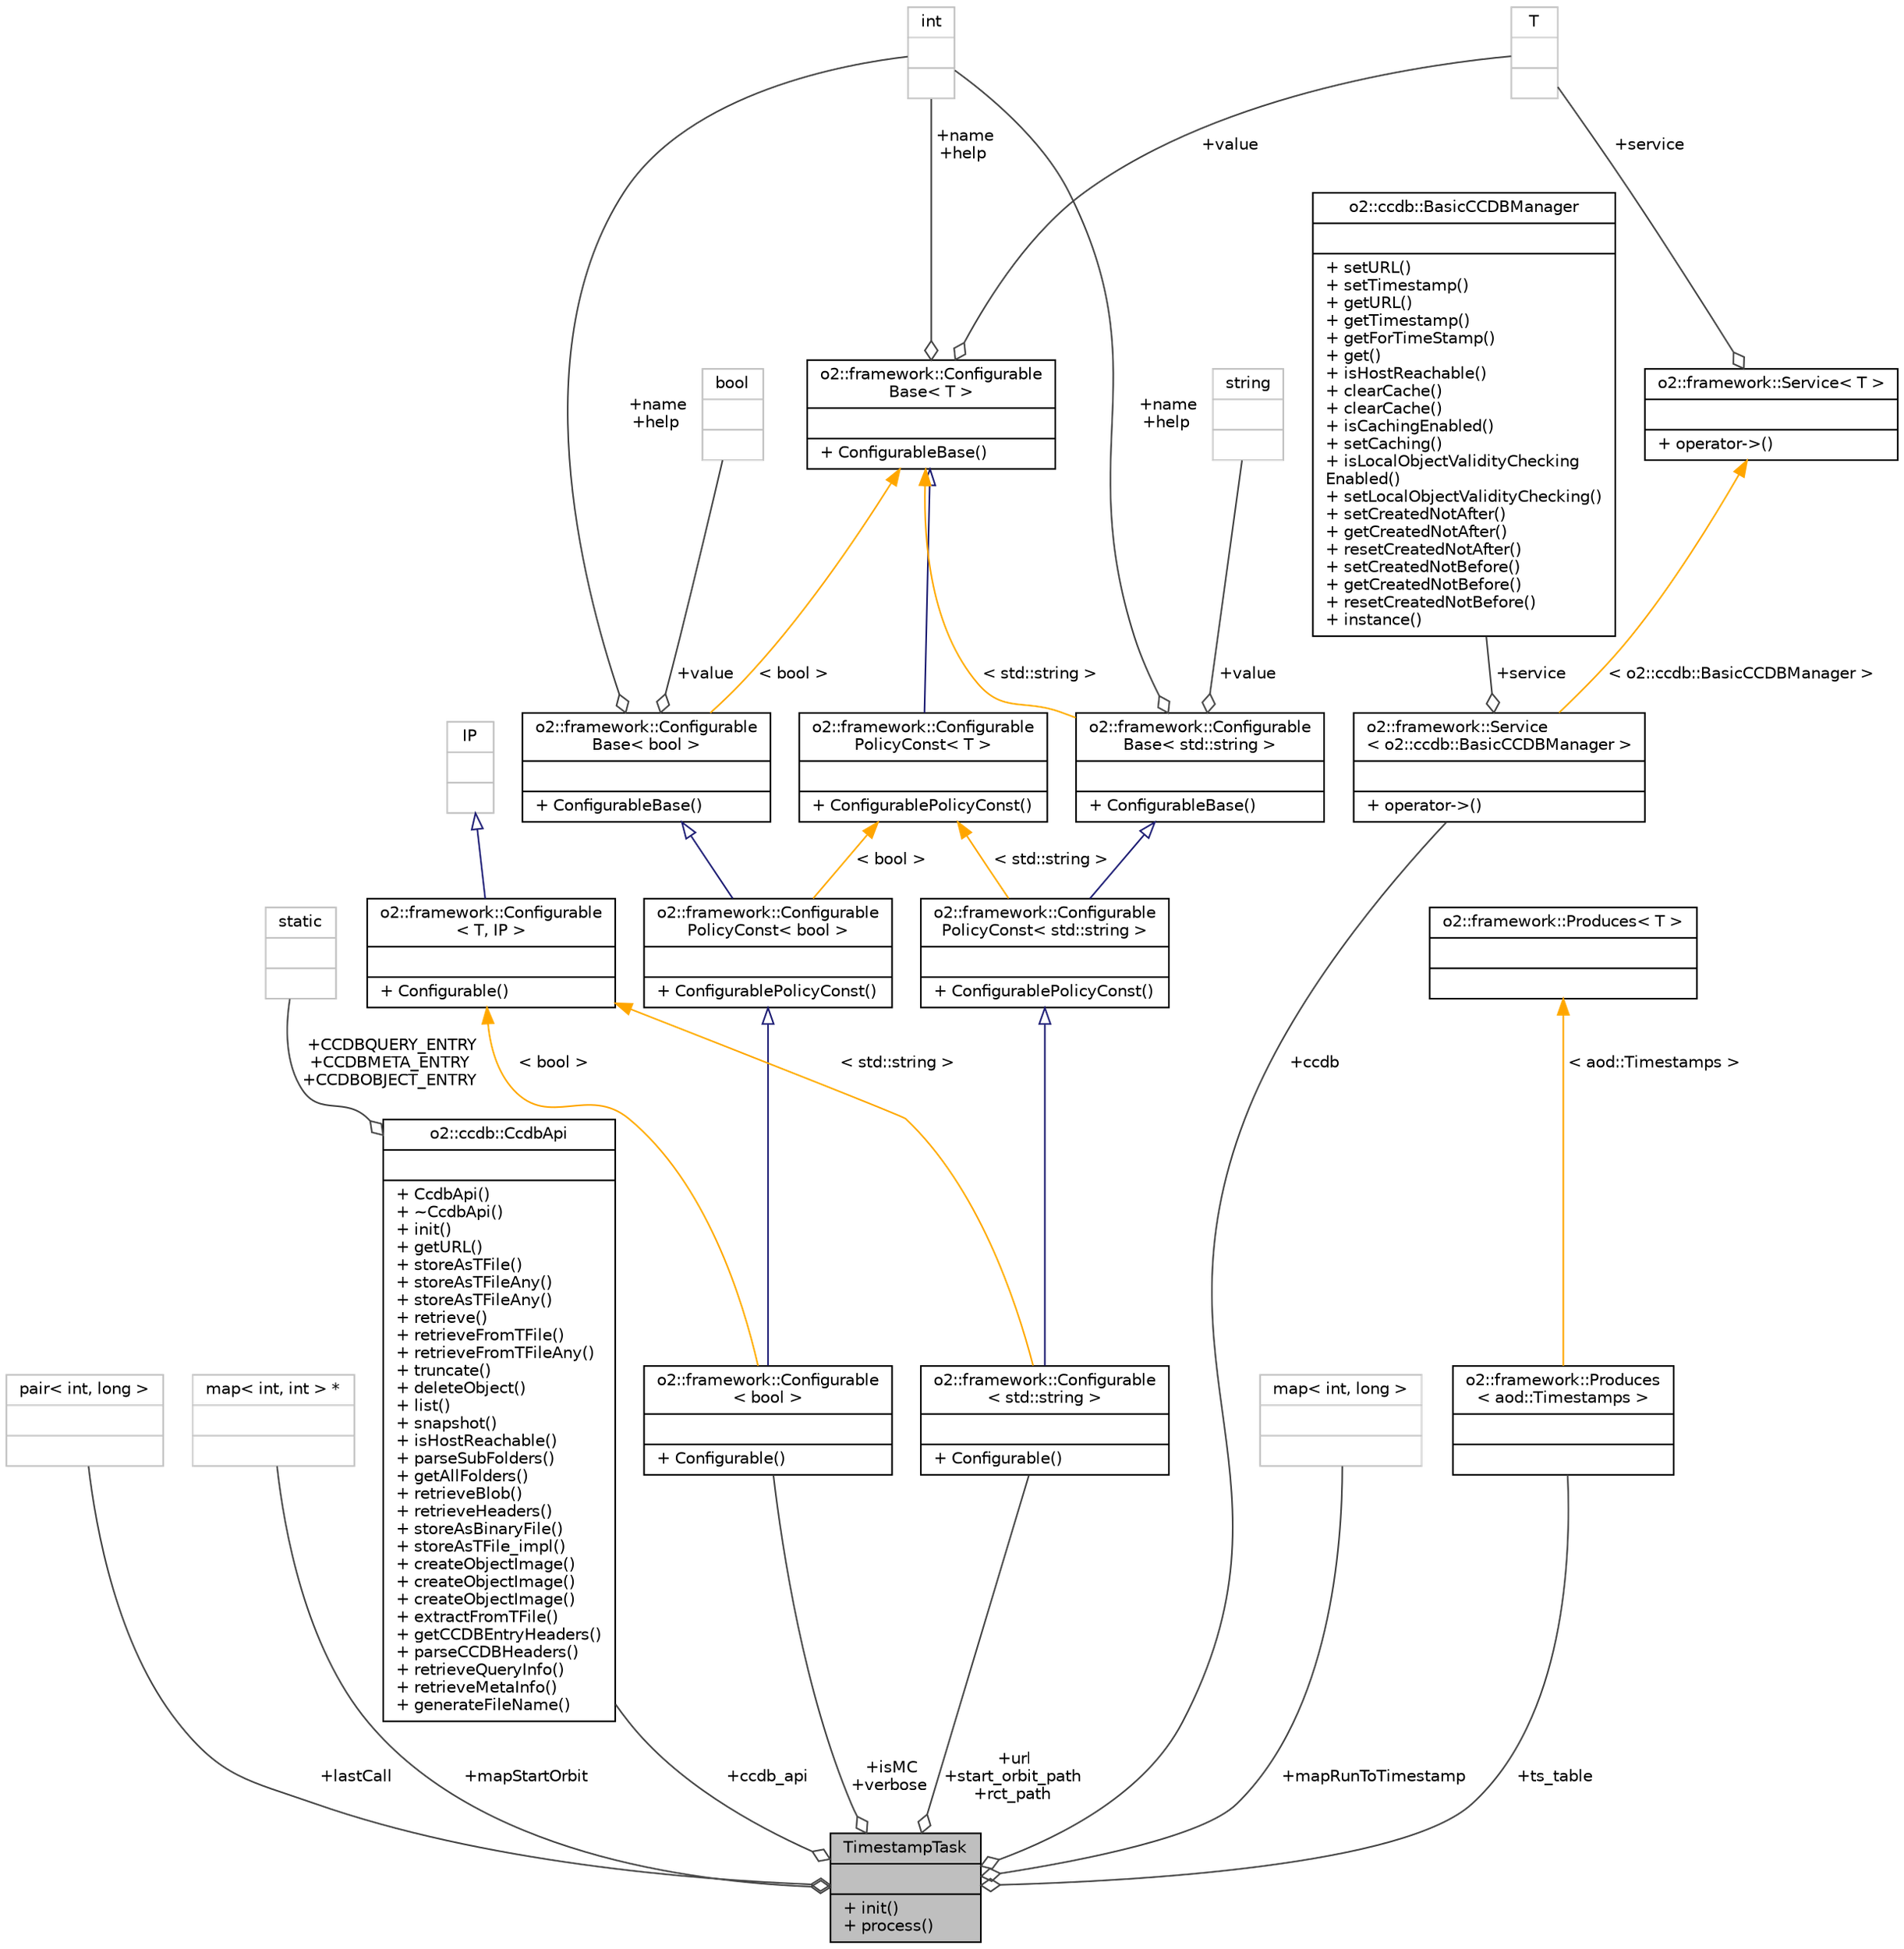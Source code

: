 digraph "TimestampTask"
{
 // INTERACTIVE_SVG=YES
  bgcolor="transparent";
  edge [fontname="Helvetica",fontsize="10",labelfontname="Helvetica",labelfontsize="10"];
  node [fontname="Helvetica",fontsize="10",shape=record];
  Node1 [label="{TimestampTask\n||+ init()\l+ process()\l}",height=0.2,width=0.4,color="black", fillcolor="grey75", style="filled", fontcolor="black"];
  Node2 -> Node1 [color="grey25",fontsize="10",style="solid",label=" +lastCall" ,arrowhead="odiamond",fontname="Helvetica"];
  Node2 [label="{pair\< int, long \>\n||}",height=0.2,width=0.4,color="grey75"];
  Node3 -> Node1 [color="grey25",fontsize="10",style="solid",label=" +mapStartOrbit" ,arrowhead="odiamond",fontname="Helvetica"];
  Node3 [label="{map\< int, int \> *\n||}",height=0.2,width=0.4,color="grey75"];
  Node4 -> Node1 [color="grey25",fontsize="10",style="solid",label=" +ccdb_api" ,arrowhead="odiamond",fontname="Helvetica"];
  Node4 [label="{o2::ccdb::CcdbApi\n||+ CcdbApi()\l+ ~CcdbApi()\l+ init()\l+ getURL()\l+ storeAsTFile()\l+ storeAsTFileAny()\l+ storeAsTFileAny()\l+ retrieve()\l+ retrieveFromTFile()\l+ retrieveFromTFileAny()\l+ truncate()\l+ deleteObject()\l+ list()\l+ snapshot()\l+ isHostReachable()\l+ parseSubFolders()\l+ getAllFolders()\l+ retrieveBlob()\l+ retrieveHeaders()\l+ storeAsBinaryFile()\l+ storeAsTFile_impl()\l+ createObjectImage()\l+ createObjectImage()\l+ createObjectImage()\l+ extractFromTFile()\l+ getCCDBEntryHeaders()\l+ parseCCDBHeaders()\l+ retrieveQueryInfo()\l+ retrieveMetaInfo()\l+ generateFileName()\l}",height=0.2,width=0.4,color="black",URL="$d5/d47/classo2_1_1ccdb_1_1CcdbApi.html"];
  Node5 -> Node4 [color="grey25",fontsize="10",style="solid",label=" +CCDBQUERY_ENTRY\n+CCDBMETA_ENTRY\n+CCDBOBJECT_ENTRY" ,arrowhead="odiamond",fontname="Helvetica"];
  Node5 [label="{static\n||}",height=0.2,width=0.4,color="grey75"];
  Node6 -> Node1 [color="grey25",fontsize="10",style="solid",label=" +isMC\n+verbose" ,arrowhead="odiamond",fontname="Helvetica"];
  Node6 [label="{o2::framework::Configurable\l\< bool \>\n||+ Configurable()\l}",height=0.2,width=0.4,color="black",URL="$d8/d71/structo2_1_1framework_1_1Configurable.html"];
  Node7 -> Node6 [dir="back",color="midnightblue",fontsize="10",style="solid",arrowtail="onormal",fontname="Helvetica"];
  Node7 [label="{o2::framework::Configurable\lPolicyConst\< bool \>\n||+ ConfigurablePolicyConst()\l}",height=0.2,width=0.4,color="black",URL="$da/def/structo2_1_1framework_1_1ConfigurablePolicyConst.html"];
  Node8 -> Node7 [dir="back",color="midnightblue",fontsize="10",style="solid",arrowtail="onormal",fontname="Helvetica"];
  Node8 [label="{o2::framework::Configurable\lBase\< bool \>\n||+ ConfigurableBase()\l}",height=0.2,width=0.4,color="black",URL="$da/d2f/structo2_1_1framework_1_1ConfigurableBase.html"];
  Node9 -> Node8 [color="grey25",fontsize="10",style="solid",label=" +name\n+help" ,arrowhead="odiamond",fontname="Helvetica"];
  Node9 [label="{int\n||}",height=0.2,width=0.4,color="grey75"];
  Node10 -> Node8 [color="grey25",fontsize="10",style="solid",label=" +value" ,arrowhead="odiamond",fontname="Helvetica"];
  Node10 [label="{bool\n||}",height=0.2,width=0.4,color="grey75"];
  Node11 -> Node8 [dir="back",color="orange",fontsize="10",style="solid",label=" \< bool \>" ,fontname="Helvetica"];
  Node11 [label="{o2::framework::Configurable\lBase\< T \>\n||+ ConfigurableBase()\l}",height=0.2,width=0.4,color="black",URL="$da/d2f/structo2_1_1framework_1_1ConfigurableBase.html"];
  Node9 -> Node11 [color="grey25",fontsize="10",style="solid",label=" +name\n+help" ,arrowhead="odiamond",fontname="Helvetica"];
  Node12 -> Node11 [color="grey25",fontsize="10",style="solid",label=" +value" ,arrowhead="odiamond",fontname="Helvetica"];
  Node12 [label="{T\n||}",height=0.2,width=0.4,color="grey75"];
  Node13 -> Node7 [dir="back",color="orange",fontsize="10",style="solid",label=" \< bool \>" ,fontname="Helvetica"];
  Node13 [label="{o2::framework::Configurable\lPolicyConst\< T \>\n||+ ConfigurablePolicyConst()\l}",height=0.2,width=0.4,color="black",URL="$da/def/structo2_1_1framework_1_1ConfigurablePolicyConst.html"];
  Node11 -> Node13 [dir="back",color="midnightblue",fontsize="10",style="solid",arrowtail="onormal",fontname="Helvetica"];
  Node14 -> Node6 [dir="back",color="orange",fontsize="10",style="solid",label=" \< bool \>" ,fontname="Helvetica"];
  Node14 [label="{o2::framework::Configurable\l\< T, IP \>\n||+ Configurable()\l}",height=0.2,width=0.4,color="black",URL="$d8/d71/structo2_1_1framework_1_1Configurable.html"];
  Node15 -> Node14 [dir="back",color="midnightblue",fontsize="10",style="solid",arrowtail="onormal",fontname="Helvetica"];
  Node15 [label="{IP\n||}",height=0.2,width=0.4,color="grey75"];
  Node16 -> Node1 [color="grey25",fontsize="10",style="solid",label=" +ccdb" ,arrowhead="odiamond",fontname="Helvetica"];
  Node16 [label="{o2::framework::Service\l\< o2::ccdb::BasicCCDBManager \>\n||+ operator-\>()\l}",height=0.2,width=0.4,color="black",URL="$de/de9/structo2_1_1framework_1_1Service.html"];
  Node17 -> Node16 [color="grey25",fontsize="10",style="solid",label=" +service" ,arrowhead="odiamond",fontname="Helvetica"];
  Node17 [label="{o2::ccdb::BasicCCDBManager\n||+ setURL()\l+ setTimestamp()\l+ getURL()\l+ getTimestamp()\l+ getForTimeStamp()\l+ get()\l+ isHostReachable()\l+ clearCache()\l+ clearCache()\l+ isCachingEnabled()\l+ setCaching()\l+ isLocalObjectValidityChecking\lEnabled()\l+ setLocalObjectValidityChecking()\l+ setCreatedNotAfter()\l+ getCreatedNotAfter()\l+ resetCreatedNotAfter()\l+ setCreatedNotBefore()\l+ getCreatedNotBefore()\l+ resetCreatedNotBefore()\l+ instance()\l}",height=0.2,width=0.4,color="black",URL="$da/d73/classo2_1_1ccdb_1_1BasicCCDBManager.html"];
  Node18 -> Node16 [dir="back",color="orange",fontsize="10",style="solid",label=" \< o2::ccdb::BasicCCDBManager \>" ,fontname="Helvetica"];
  Node18 [label="{o2::framework::Service\< T \>\n||+ operator-\>()\l}",height=0.2,width=0.4,color="black",URL="$de/de9/structo2_1_1framework_1_1Service.html"];
  Node12 -> Node18 [color="grey25",fontsize="10",style="solid",label=" +service" ,arrowhead="odiamond",fontname="Helvetica"];
  Node19 -> Node1 [color="grey25",fontsize="10",style="solid",label=" +url\n+start_orbit_path\n+rct_path" ,arrowhead="odiamond",fontname="Helvetica"];
  Node19 [label="{o2::framework::Configurable\l\< std::string \>\n||+ Configurable()\l}",height=0.2,width=0.4,color="black",URL="$d8/d71/structo2_1_1framework_1_1Configurable.html"];
  Node20 -> Node19 [dir="back",color="midnightblue",fontsize="10",style="solid",arrowtail="onormal",fontname="Helvetica"];
  Node20 [label="{o2::framework::Configurable\lPolicyConst\< std::string \>\n||+ ConfigurablePolicyConst()\l}",height=0.2,width=0.4,color="black",URL="$da/def/structo2_1_1framework_1_1ConfigurablePolicyConst.html"];
  Node21 -> Node20 [dir="back",color="midnightblue",fontsize="10",style="solid",arrowtail="onormal",fontname="Helvetica"];
  Node21 [label="{o2::framework::Configurable\lBase\< std::string \>\n||+ ConfigurableBase()\l}",height=0.2,width=0.4,color="black",URL="$da/d2f/structo2_1_1framework_1_1ConfigurableBase.html"];
  Node9 -> Node21 [color="grey25",fontsize="10",style="solid",label=" +name\n+help" ,arrowhead="odiamond",fontname="Helvetica"];
  Node22 -> Node21 [color="grey25",fontsize="10",style="solid",label=" +value" ,arrowhead="odiamond",fontname="Helvetica"];
  Node22 [label="{string\n||}",height=0.2,width=0.4,color="grey75"];
  Node11 -> Node21 [dir="back",color="orange",fontsize="10",style="solid",label=" \< std::string \>" ,fontname="Helvetica"];
  Node13 -> Node20 [dir="back",color="orange",fontsize="10",style="solid",label=" \< std::string \>" ,fontname="Helvetica"];
  Node14 -> Node19 [dir="back",color="orange",fontsize="10",style="solid",label=" \< std::string \>" ,fontname="Helvetica"];
  Node23 -> Node1 [color="grey25",fontsize="10",style="solid",label=" +mapRunToTimestamp" ,arrowhead="odiamond",fontname="Helvetica"];
  Node23 [label="{map\< int, long \>\n||}",height=0.2,width=0.4,color="grey75"];
  Node24 -> Node1 [color="grey25",fontsize="10",style="solid",label=" +ts_table" ,arrowhead="odiamond",fontname="Helvetica"];
  Node24 [label="{o2::framework::Produces\l\< aod::Timestamps \>\n||}",height=0.2,width=0.4,color="black",URL="$d6/d86/structo2_1_1framework_1_1Produces.html"];
  Node25 -> Node24 [dir="back",color="orange",fontsize="10",style="solid",label=" \< aod::Timestamps \>" ,fontname="Helvetica"];
  Node25 [label="{o2::framework::Produces\< T \>\n||}",height=0.2,width=0.4,color="black",URL="$d6/d86/structo2_1_1framework_1_1Produces.html"];
}
